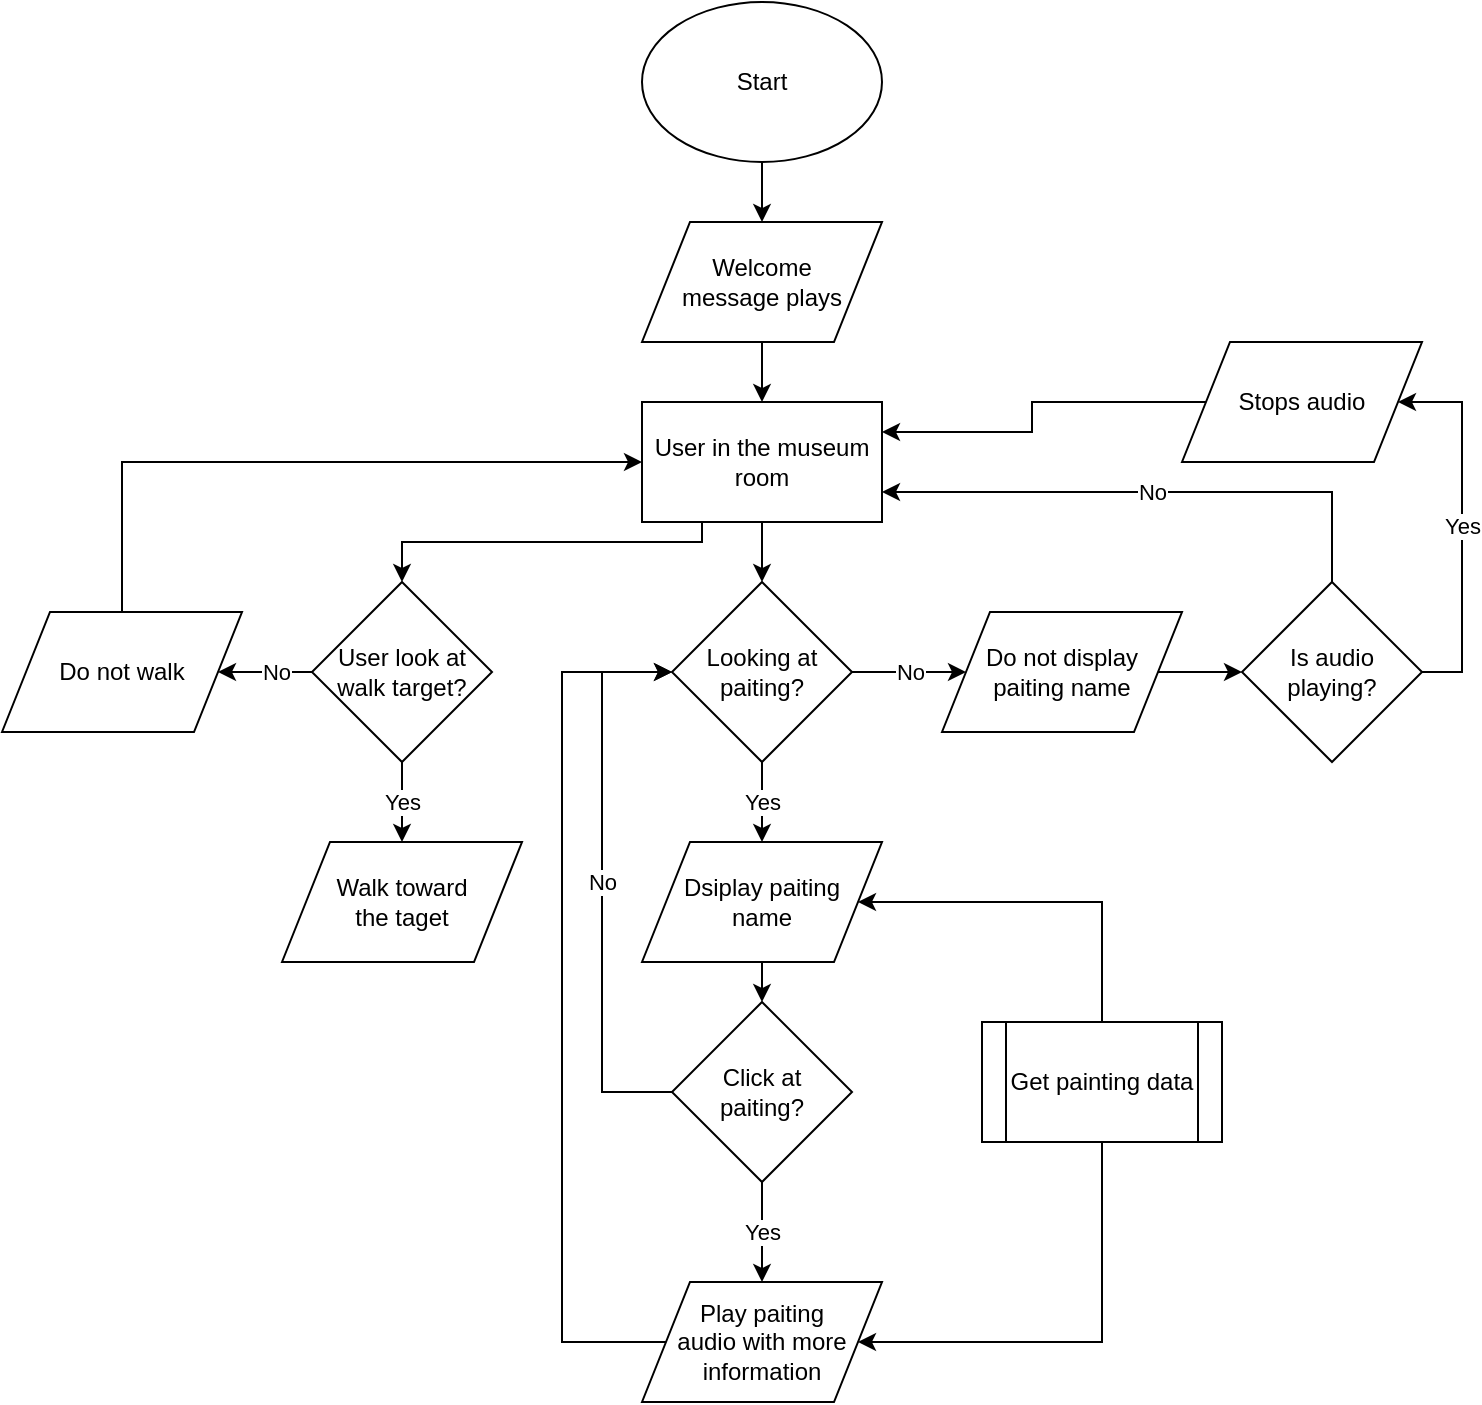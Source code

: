<mxfile version="10.7.5" type="device"><diagram id="4IibckO8UCpq5_W9ykz4" name="Page-1"><mxGraphModel dx="754" dy="435" grid="1" gridSize="10" guides="1" tooltips="1" connect="1" arrows="1" fold="1" page="1" pageScale="1" pageWidth="827" pageHeight="1169" math="0" shadow="0"><root><mxCell id="0"/><mxCell id="1" parent="0"/><mxCell id="7Q8ecIGGp-DG6WGNpa5q-3" style="edgeStyle=orthogonalEdgeStyle;rounded=0;orthogonalLoop=1;jettySize=auto;html=1;exitX=0.5;exitY=1;exitDx=0;exitDy=0;" edge="1" parent="1" source="7Q8ecIGGp-DG6WGNpa5q-1" target="7Q8ecIGGp-DG6WGNpa5q-2"><mxGeometry relative="1" as="geometry"/></mxCell><mxCell id="7Q8ecIGGp-DG6WGNpa5q-1" value="Start" style="ellipse;whiteSpace=wrap;html=1;" vertex="1" parent="1"><mxGeometry x="380" y="30" width="120" height="80" as="geometry"/></mxCell><mxCell id="7Q8ecIGGp-DG6WGNpa5q-4" style="edgeStyle=orthogonalEdgeStyle;rounded=0;orthogonalLoop=1;jettySize=auto;html=1;exitX=0.5;exitY=1;exitDx=0;exitDy=0;" edge="1" parent="1" source="7Q8ecIGGp-DG6WGNpa5q-2"><mxGeometry relative="1" as="geometry"><mxPoint x="440" y="230" as="targetPoint"/></mxGeometry></mxCell><mxCell id="7Q8ecIGGp-DG6WGNpa5q-2" value="Welcome &lt;br&gt;message plays" style="shape=parallelogram;perimeter=parallelogramPerimeter;whiteSpace=wrap;html=1;" vertex="1" parent="1"><mxGeometry x="380" y="140" width="120" height="60" as="geometry"/></mxCell><mxCell id="7Q8ecIGGp-DG6WGNpa5q-33" style="edgeStyle=orthogonalEdgeStyle;rounded=0;orthogonalLoop=1;jettySize=auto;html=1;exitX=0.5;exitY=0;exitDx=0;exitDy=0;entryX=1;entryY=0.5;entryDx=0;entryDy=0;" edge="1" parent="1" source="7Q8ecIGGp-DG6WGNpa5q-5" target="7Q8ecIGGp-DG6WGNpa5q-15"><mxGeometry relative="1" as="geometry"><Array as="points"><mxPoint x="610" y="480"/></Array></mxGeometry></mxCell><mxCell id="7Q8ecIGGp-DG6WGNpa5q-37" style="edgeStyle=orthogonalEdgeStyle;rounded=0;orthogonalLoop=1;jettySize=auto;html=1;exitX=0.5;exitY=1;exitDx=0;exitDy=0;entryX=1;entryY=0.5;entryDx=0;entryDy=0;" edge="1" parent="1" source="7Q8ecIGGp-DG6WGNpa5q-5" target="7Q8ecIGGp-DG6WGNpa5q-34"><mxGeometry relative="1" as="geometry"><Array as="points"><mxPoint x="610" y="700"/></Array></mxGeometry></mxCell><mxCell id="7Q8ecIGGp-DG6WGNpa5q-5" value="Get painting data" style="shape=process;whiteSpace=wrap;html=1;backgroundOutline=1;" vertex="1" parent="1"><mxGeometry x="550" y="540" width="120" height="60" as="geometry"/></mxCell><mxCell id="7Q8ecIGGp-DG6WGNpa5q-48" style="edgeStyle=orthogonalEdgeStyle;rounded=0;orthogonalLoop=1;jettySize=auto;html=1;exitX=0.25;exitY=1;exitDx=0;exitDy=0;entryX=0.5;entryY=0;entryDx=0;entryDy=0;" edge="1" parent="1" source="7Q8ecIGGp-DG6WGNpa5q-6" target="7Q8ecIGGp-DG6WGNpa5q-23"><mxGeometry relative="1" as="geometry"><Array as="points"><mxPoint x="410" y="300"/><mxPoint x="260" y="300"/></Array></mxGeometry></mxCell><mxCell id="7Q8ecIGGp-DG6WGNpa5q-6" value="User in the museum room" style="rounded=0;whiteSpace=wrap;html=1;" vertex="1" parent="1"><mxGeometry x="380" y="230" width="120" height="60" as="geometry"/></mxCell><mxCell id="7Q8ecIGGp-DG6WGNpa5q-17" style="edgeStyle=orthogonalEdgeStyle;rounded=0;orthogonalLoop=1;jettySize=auto;html=1;exitX=0.5;exitY=1;exitDx=0;exitDy=0;entryX=0.5;entryY=0;entryDx=0;entryDy=0;" edge="1" parent="1" target="7Q8ecIGGp-DG6WGNpa5q-16"><mxGeometry relative="1" as="geometry"><mxPoint x="440" y="290" as="sourcePoint"/></mxGeometry></mxCell><mxCell id="7Q8ecIGGp-DG6WGNpa5q-10" value="Walk toward &lt;br&gt;the taget" style="shape=parallelogram;perimeter=parallelogramPerimeter;whiteSpace=wrap;html=1;" vertex="1" parent="1"><mxGeometry x="200" y="450" width="120" height="60" as="geometry"/></mxCell><mxCell id="7Q8ecIGGp-DG6WGNpa5q-29" style="edgeStyle=orthogonalEdgeStyle;rounded=0;orthogonalLoop=1;jettySize=auto;html=1;exitX=0.5;exitY=1;exitDx=0;exitDy=0;entryX=0.5;entryY=0;entryDx=0;entryDy=0;" edge="1" parent="1" source="7Q8ecIGGp-DG6WGNpa5q-15" target="7Q8ecIGGp-DG6WGNpa5q-28"><mxGeometry relative="1" as="geometry"/></mxCell><mxCell id="7Q8ecIGGp-DG6WGNpa5q-15" value="Dsiplay paiting &lt;br&gt;name" style="shape=parallelogram;perimeter=parallelogramPerimeter;whiteSpace=wrap;html=1;" vertex="1" parent="1"><mxGeometry x="380" y="450" width="120" height="60" as="geometry"/></mxCell><mxCell id="7Q8ecIGGp-DG6WGNpa5q-19" value="Yes" style="edgeStyle=orthogonalEdgeStyle;rounded=0;orthogonalLoop=1;jettySize=auto;html=1;exitX=0.5;exitY=1;exitDx=0;exitDy=0;" edge="1" parent="1" source="7Q8ecIGGp-DG6WGNpa5q-16" target="7Q8ecIGGp-DG6WGNpa5q-15"><mxGeometry relative="1" as="geometry"/></mxCell><mxCell id="7Q8ecIGGp-DG6WGNpa5q-22" value="No" style="edgeStyle=orthogonalEdgeStyle;rounded=0;orthogonalLoop=1;jettySize=auto;html=1;exitX=1;exitY=0.5;exitDx=0;exitDy=0;" edge="1" parent="1" source="7Q8ecIGGp-DG6WGNpa5q-16" target="7Q8ecIGGp-DG6WGNpa5q-21"><mxGeometry relative="1" as="geometry"/></mxCell><mxCell id="7Q8ecIGGp-DG6WGNpa5q-16" value="Looking at &lt;br&gt;paiting?" style="rhombus;whiteSpace=wrap;html=1;" vertex="1" parent="1"><mxGeometry x="395" y="320" width="90" height="90" as="geometry"/></mxCell><mxCell id="7Q8ecIGGp-DG6WGNpa5q-41" style="edgeStyle=orthogonalEdgeStyle;rounded=0;orthogonalLoop=1;jettySize=auto;html=1;exitX=1;exitY=0.5;exitDx=0;exitDy=0;entryX=0;entryY=0.5;entryDx=0;entryDy=0;" edge="1" parent="1" source="7Q8ecIGGp-DG6WGNpa5q-21" target="7Q8ecIGGp-DG6WGNpa5q-40"><mxGeometry relative="1" as="geometry"/></mxCell><mxCell id="7Q8ecIGGp-DG6WGNpa5q-21" value="Do not display&lt;br&gt;paiting name" style="shape=parallelogram;perimeter=parallelogramPerimeter;whiteSpace=wrap;html=1;" vertex="1" parent="1"><mxGeometry x="530" y="335" width="120" height="60" as="geometry"/></mxCell><mxCell id="7Q8ecIGGp-DG6WGNpa5q-24" value="Yes" style="edgeStyle=orthogonalEdgeStyle;rounded=0;orthogonalLoop=1;jettySize=auto;html=1;exitX=0.5;exitY=1;exitDx=0;exitDy=0;entryX=0.5;entryY=0;entryDx=0;entryDy=0;" edge="1" parent="1" source="7Q8ecIGGp-DG6WGNpa5q-23" target="7Q8ecIGGp-DG6WGNpa5q-10"><mxGeometry relative="1" as="geometry"/></mxCell><mxCell id="7Q8ecIGGp-DG6WGNpa5q-50" value="No" style="edgeStyle=orthogonalEdgeStyle;rounded=0;orthogonalLoop=1;jettySize=auto;html=1;exitX=0;exitY=0.5;exitDx=0;exitDy=0;entryX=1;entryY=0.5;entryDx=0;entryDy=0;" edge="1" parent="1" source="7Q8ecIGGp-DG6WGNpa5q-23" target="7Q8ecIGGp-DG6WGNpa5q-49"><mxGeometry relative="1" as="geometry"/></mxCell><mxCell id="7Q8ecIGGp-DG6WGNpa5q-23" value="&lt;span&gt;User look at walk target?&lt;/span&gt;" style="rhombus;whiteSpace=wrap;html=1;" vertex="1" parent="1"><mxGeometry x="215" y="320" width="90" height="90" as="geometry"/></mxCell><mxCell id="7Q8ecIGGp-DG6WGNpa5q-30" value="No" style="edgeStyle=orthogonalEdgeStyle;rounded=0;orthogonalLoop=1;jettySize=auto;html=1;exitX=0;exitY=0.5;exitDx=0;exitDy=0;entryX=0;entryY=0.5;entryDx=0;entryDy=0;" edge="1" parent="1" source="7Q8ecIGGp-DG6WGNpa5q-28" target="7Q8ecIGGp-DG6WGNpa5q-16"><mxGeometry relative="1" as="geometry"><Array as="points"><mxPoint x="360" y="575"/><mxPoint x="360" y="365"/></Array></mxGeometry></mxCell><mxCell id="7Q8ecIGGp-DG6WGNpa5q-38" value="Yes" style="edgeStyle=orthogonalEdgeStyle;rounded=0;orthogonalLoop=1;jettySize=auto;html=1;exitX=0.5;exitY=1;exitDx=0;exitDy=0;entryX=0.5;entryY=0;entryDx=0;entryDy=0;" edge="1" parent="1" source="7Q8ecIGGp-DG6WGNpa5q-28" target="7Q8ecIGGp-DG6WGNpa5q-34"><mxGeometry relative="1" as="geometry"/></mxCell><mxCell id="7Q8ecIGGp-DG6WGNpa5q-28" value="Click at &lt;br&gt;paiting?" style="rhombus;whiteSpace=wrap;html=1;" vertex="1" parent="1"><mxGeometry x="395" y="530" width="90" height="90" as="geometry"/></mxCell><mxCell id="7Q8ecIGGp-DG6WGNpa5q-52" style="edgeStyle=orthogonalEdgeStyle;rounded=0;orthogonalLoop=1;jettySize=auto;html=1;exitX=0;exitY=0.5;exitDx=0;exitDy=0;entryX=0;entryY=0.5;entryDx=0;entryDy=0;" edge="1" parent="1" source="7Q8ecIGGp-DG6WGNpa5q-34" target="7Q8ecIGGp-DG6WGNpa5q-16"><mxGeometry relative="1" as="geometry"><Array as="points"><mxPoint x="340" y="700"/><mxPoint x="340" y="365"/></Array></mxGeometry></mxCell><mxCell id="7Q8ecIGGp-DG6WGNpa5q-34" value="Play paiting &lt;br&gt;audio with more information" style="shape=parallelogram;perimeter=parallelogramPerimeter;whiteSpace=wrap;html=1;" vertex="1" parent="1"><mxGeometry x="380" y="670" width="120" height="60" as="geometry"/></mxCell><mxCell id="7Q8ecIGGp-DG6WGNpa5q-43" value="No" style="edgeStyle=orthogonalEdgeStyle;rounded=0;orthogonalLoop=1;jettySize=auto;html=1;exitX=0.5;exitY=0;exitDx=0;exitDy=0;entryX=1;entryY=0.75;entryDx=0;entryDy=0;" edge="1" parent="1" source="7Q8ecIGGp-DG6WGNpa5q-40" target="7Q8ecIGGp-DG6WGNpa5q-6"><mxGeometry relative="1" as="geometry"/></mxCell><mxCell id="7Q8ecIGGp-DG6WGNpa5q-46" value="Yes" style="edgeStyle=orthogonalEdgeStyle;rounded=0;orthogonalLoop=1;jettySize=auto;html=1;exitX=1;exitY=0.5;exitDx=0;exitDy=0;entryX=1;entryY=0.5;entryDx=0;entryDy=0;" edge="1" parent="1" source="7Q8ecIGGp-DG6WGNpa5q-40" target="7Q8ecIGGp-DG6WGNpa5q-45"><mxGeometry relative="1" as="geometry"><Array as="points"><mxPoint x="790" y="365"/><mxPoint x="790" y="230"/></Array></mxGeometry></mxCell><mxCell id="7Q8ecIGGp-DG6WGNpa5q-40" value="Is audio playing?" style="rhombus;whiteSpace=wrap;html=1;" vertex="1" parent="1"><mxGeometry x="680" y="320" width="90" height="90" as="geometry"/></mxCell><mxCell id="7Q8ecIGGp-DG6WGNpa5q-47" style="edgeStyle=orthogonalEdgeStyle;rounded=0;orthogonalLoop=1;jettySize=auto;html=1;exitX=0;exitY=0.5;exitDx=0;exitDy=0;entryX=1;entryY=0.25;entryDx=0;entryDy=0;" edge="1" parent="1" source="7Q8ecIGGp-DG6WGNpa5q-45" target="7Q8ecIGGp-DG6WGNpa5q-6"><mxGeometry relative="1" as="geometry"/></mxCell><mxCell id="7Q8ecIGGp-DG6WGNpa5q-45" value="Stops audio" style="shape=parallelogram;perimeter=parallelogramPerimeter;whiteSpace=wrap;html=1;" vertex="1" parent="1"><mxGeometry x="650" y="200" width="120" height="60" as="geometry"/></mxCell><mxCell id="7Q8ecIGGp-DG6WGNpa5q-51" style="edgeStyle=orthogonalEdgeStyle;rounded=0;orthogonalLoop=1;jettySize=auto;html=1;exitX=0.5;exitY=0;exitDx=0;exitDy=0;entryX=0;entryY=0.5;entryDx=0;entryDy=0;" edge="1" parent="1" source="7Q8ecIGGp-DG6WGNpa5q-49" target="7Q8ecIGGp-DG6WGNpa5q-6"><mxGeometry relative="1" as="geometry"/></mxCell><mxCell id="7Q8ecIGGp-DG6WGNpa5q-49" value="Do not walk" style="shape=parallelogram;perimeter=parallelogramPerimeter;whiteSpace=wrap;html=1;" vertex="1" parent="1"><mxGeometry x="60" y="335" width="120" height="60" as="geometry"/></mxCell></root></mxGraphModel></diagram></mxfile>